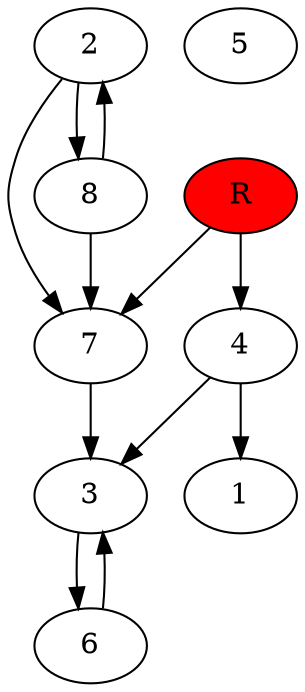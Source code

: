 digraph prb10049 {
	1
	2
	3
	4
	5
	6
	7
	8
	R [fillcolor="#ff0000" style=filled]
	2 -> 7
	2 -> 8
	3 -> 6
	4 -> 1
	4 -> 3
	6 -> 3
	7 -> 3
	8 -> 2
	8 -> 7
	R -> 4
	R -> 7
}
